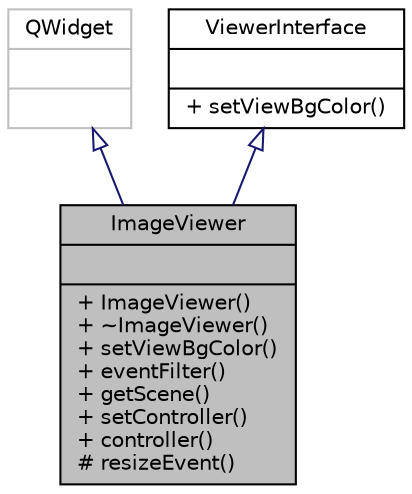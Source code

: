 digraph "ImageViewer"
{
  edge [fontname="Helvetica",fontsize="10",labelfontname="Helvetica",labelfontsize="10"];
  node [fontname="Helvetica",fontsize="10",shape=record];
  Node1 [label="{ImageViewer\n||+ ImageViewer()\l+ ~ImageViewer()\l+ setViewBgColor()\l+ eventFilter()\l+ getScene()\l+ setController()\l+ controller()\l# resizeEvent()\l}",height=0.2,width=0.4,color="black", fillcolor="grey75", style="filled", fontcolor="black"];
  Node2 -> Node1 [dir="back",color="midnightblue",fontsize="10",style="solid",arrowtail="onormal",fontname="Helvetica"];
  Node2 [label="{QWidget\n||}",height=0.2,width=0.4,color="grey75", fillcolor="white", style="filled"];
  Node3 -> Node1 [dir="back",color="midnightblue",fontsize="10",style="solid",arrowtail="onormal",fontname="Helvetica"];
  Node3 [label="{ViewerInterface\n||+ setViewBgColor()\l}",height=0.2,width=0.4,color="black", fillcolor="white", style="filled",URL="$class_viewer_interface.html"];
}
